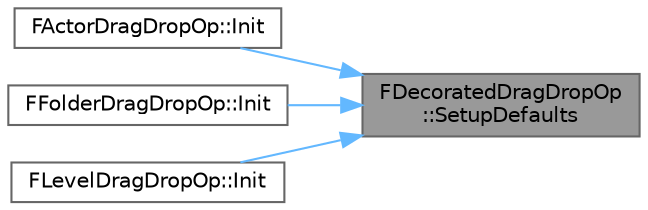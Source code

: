 digraph "FDecoratedDragDropOp::SetupDefaults"
{
 // INTERACTIVE_SVG=YES
 // LATEX_PDF_SIZE
  bgcolor="transparent";
  edge [fontname=Helvetica,fontsize=10,labelfontname=Helvetica,labelfontsize=10];
  node [fontname=Helvetica,fontsize=10,shape=box,height=0.2,width=0.4];
  rankdir="RL";
  Node1 [id="Node000001",label="FDecoratedDragDropOp\l::SetupDefaults",height=0.2,width=0.4,color="gray40", fillcolor="grey60", style="filled", fontcolor="black",tooltip="Setup some default values for the decorator."];
  Node1 -> Node2 [id="edge1_Node000001_Node000002",dir="back",color="steelblue1",style="solid",tooltip=" "];
  Node2 [id="Node000002",label="FActorDragDropOp::Init",height=0.2,width=0.4,color="grey40", fillcolor="white", style="filled",URL="$dc/de6/classFActorDragDropOp.html#a392f4e944856540373641bc8650d3604",tooltip=" "];
  Node1 -> Node3 [id="edge2_Node000001_Node000003",dir="back",color="steelblue1",style="solid",tooltip=" "];
  Node3 [id="Node000003",label="FFolderDragDropOp::Init",height=0.2,width=0.4,color="grey40", fillcolor="white", style="filled",URL="$d0/dac/classFFolderDragDropOp.html#a1227700d7cd062324b3386bf256219cf",tooltip=" "];
  Node1 -> Node4 [id="edge3_Node000001_Node000004",dir="back",color="steelblue1",style="solid",tooltip=" "];
  Node4 [id="Node000004",label="FLevelDragDropOp::Init",height=0.2,width=0.4,color="grey40", fillcolor="white", style="filled",URL="$d3/dc0/classFLevelDragDropOp.html#a5ccdf3d664d4a64c0011972ce03da8db",tooltip="Inits the tooltip."];
}
